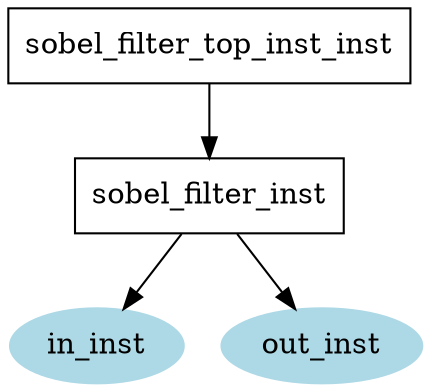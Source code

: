 digraph {
Node0x8002ba750[label="sobel_filter_inst", shape="box"];
Node0x8002ba560[label="sobel_filter_top_inst_inst", shape="box"];
Node0x8002ba560 -> Node0x8002ba750;
Node0x8002d0450[label="in_inst", style=filled, color="lightblue"];
Node0x8002ba750 -> Node0x8002d0450;
Node0x8002d10a0[label="out_inst", style=filled, color="lightblue"];
Node0x8002ba750 -> Node0x8002d10a0;
}
